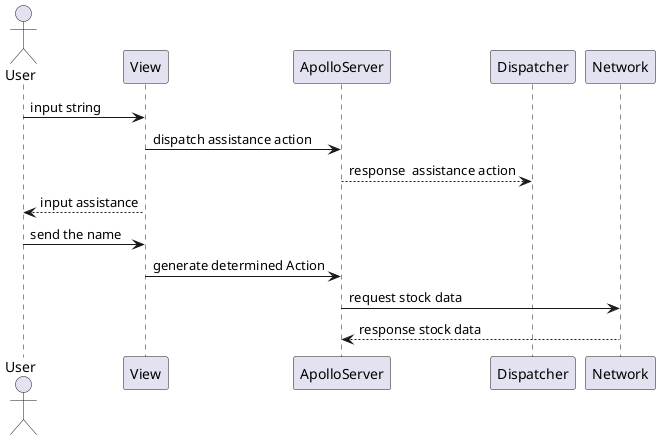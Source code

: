 @startuml
actor User

User -> View : input string
View -> ApolloServer :dispatch assistance action
Dispatcher <-- ApolloServer :response  assistance action
View --> User : input assistance
User -> View : send the name
View -> ApolloServer :generate determined Action
ApolloServer -> Network : request stock data
ApolloServer <-- Network : response stock data

@enduml

cloud Network
node ApolloServer
frame View

@startuml
actor User
agent View
agent ApolloClient
cloud Network
cloud ApolloServer
database Store

package Action{
    [action]
}
User -> View :input string
View -> Action
Action -> ApolloClient : dispatch Assistance Action
ApolloClient -> ApolloServer : Assistance Action
ApolloServer -> Network : request input assistance
Network -> ApolloServer : response input assistance

@enduml